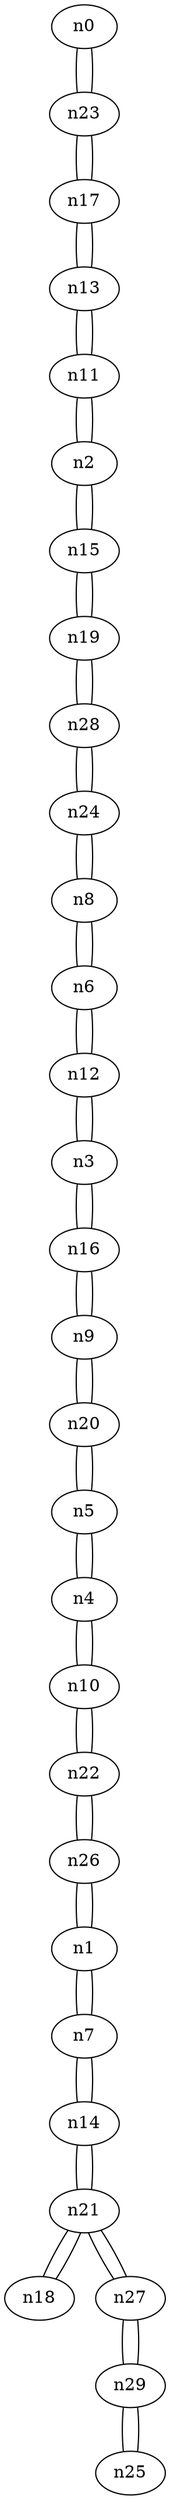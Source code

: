graph {
n0;
n1;
n2;
n3;
n4;
n5;
n6;
n7;
n8;
n9;
n10;
n11;
n12;
n13;
n14;
n15;
n16;
n17;
n18;
n19;
n20;
n21;
n22;
n23;
n24;
n25;
n26;
n27;
n28;
n29;
n0 -- n23;
n1 -- n7;
n1 -- n26;
n2 -- n15;
n2 -- n11;
n3 -- n12;
n3 -- n16;
n4 -- n5;
n4 -- n10;
n5 -- n4;
n5 -- n20;
n6 -- n12;
n6 -- n8;
n7 -- n1;
n7 -- n14;
n8 -- n24;
n8 -- n6;
n9 -- n16;
n9 -- n20;
n10 -- n22;
n10 -- n4;
n11 -- n2;
n11 -- n13;
n12 -- n6;
n12 -- n3;
n13 -- n17;
n13 -- n11;
n14 -- n21;
n14 -- n7;
n15 -- n19;
n15 -- n2;
n16 -- n3;
n16 -- n9;
n17 -- n13;
n17 -- n23;
n18 -- n21;
n19 -- n28;
n19 -- n15;
n20 -- n5;
n20 -- n9;
n21 -- n27;
n21 -- n14;
n21 -- n18;
n22 -- n26;
n22 -- n10;
n23 -- n17;
n23 -- n0;
n24 -- n28;
n24 -- n8;
n25 -- n29;
n26 -- n22;
n26 -- n1;
n27 -- n21;
n27 -- n29;
n28 -- n19;
n28 -- n24;
n29 -- n27;
n29 -- n25;
}

